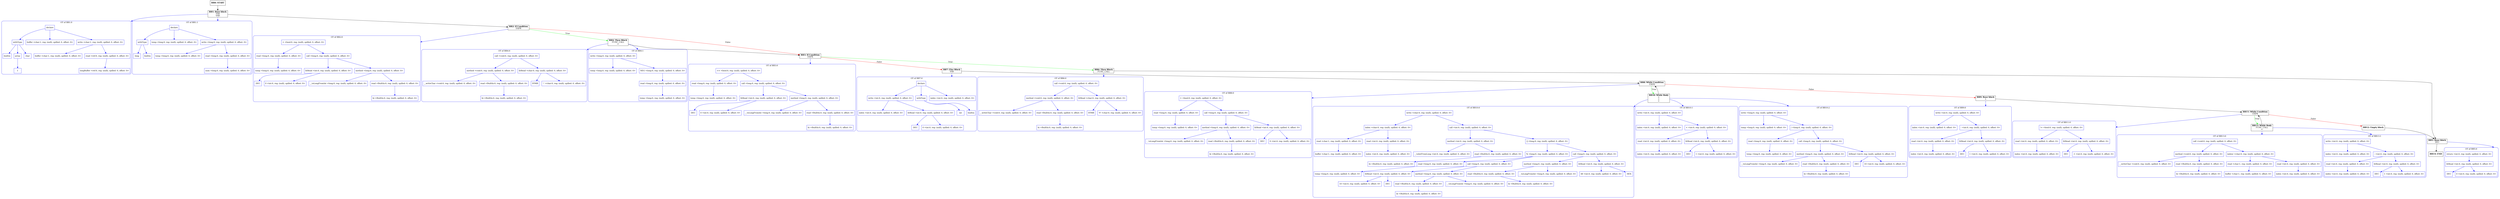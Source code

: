 digraph CFG {
    compound=true;
    graph [splines=true];
    node [shape=rectangle];

    BB14 [label=<<B>BB14: END</B><BR ALIGN="CENTER"/>>];
    BB13 [label=<<B>BB13: While Body</B><BR ALIGN="CENTER"/>FUNC_CALL<BR ALIGN="CENTER"/>=<BR ALIGN="CENTER"/>>];
    subgraph cluster_instruction0 {
        label = "OT of BB13:0";
        style=rounded;
        color=blue;
        entry0 [shape=point, style=invis];
        node0 [label="call <void:0, reg: (null), spilled: 0, offset: 0>", color=blue];
        node1 [label="method <void:0, reg: (null), spilled: 0, offset: 0>", color=blue];
        node2 [label="__writeChar <void:0, reg: (null), spilled: 0, offset: 0>", color=blue];
        node1 -> node2[color=blue];
        node3 [label="read <BuiltIn:0, reg: (null), spilled: 0, offset: 0>", color=blue];
        node4 [label="bi <BuiltIn:0, reg: (null), spilled: 0, offset: 0>", color=blue];
        node3 -> node4[color=blue];
        node1 -> node3[color=blue];
        node0 -> node1[color=blue];
        node5 [label="indexr <char:0, reg: (null), spilled: 0, offset: 0>", color=blue];
        node6 [label="read <char:1, reg: (null), spilled: 0, offset: 0>", color=blue];
        node7 [label="buffer <char:1, reg: (null), spilled: 0, offset: 0>", color=blue];
        node6 -> node7[color=blue];
        node5 -> node6[color=blue];
        node8 [label="read <int:0, reg: (null), spilled: 0, offset: 0>", color=blue];
        node9 [label="index <int:0, reg: (null), spilled: 0, offset: 0>", color=blue];
        node8 -> node9[color=blue];
        node5 -> node8[color=blue];
        node0 -> node5[color=blue];
    }
    BB13 -> entry0 [lhead=cluster_instruction0, color=blue];
    subgraph cluster_instruction1 {
        label = "OT of BB13:1";
        style=rounded;
        color=blue;
        entry1 [shape=point, style=invis];
        node10 [label="write <int:0, reg: (null), spilled: 0, offset: 0>", color=blue];
        node11 [label="index <int:0, reg: (null), spilled: 0, offset: 0>", color=blue];
        node10 -> node11[color=blue];
        node12 [label="- <int:0, reg: (null), spilled: 0, offset: 0>", color=blue];
        node13 [label="read <int:0, reg: (null), spilled: 0, offset: 0>", color=blue];
        node14 [label="index <int:0, reg: (null), spilled: 0, offset: 0>", color=blue];
        node13 -> node14[color=blue];
        node12 -> node13[color=blue];
        node15 [label="litRead <int:0, reg: (null), spilled: 0, offset: 0>", color=blue];
        node16 [label="DEC", color=blue];
        node15 -> node16[color=blue];
        node17 [label="1 <int:0, reg: (null), spilled: 0, offset: 0>", color=blue];
        node15 -> node17[color=blue];
        node12 -> node15[color=blue];
        node10 -> node12[color=blue];
    }
    BB13 -> entry1 [lhead=cluster_instruction1, color=blue];
    BB12 [label=<<B>BB12: Empty block</B><BR ALIGN="CENTER"/>>];
    BB11 [label=<<B>BB11: While Condition</B><BR ALIGN="CENTER"/>EXPR<BR ALIGN="CENTER"/>>];
    subgraph cluster_instruction2 {
        label = "OT of BB11:0";
        style=rounded;
        color=blue;
        entry2 [shape=point, style=invis];
        node18 [label="!= <bool:0, reg: (null), spilled: 0, offset: 0>", color=blue];
        node19 [label="read <int:0, reg: (null), spilled: 0, offset: 0>", color=blue];
        node20 [label="index <int:0, reg: (null), spilled: 0, offset: 0>", color=blue];
        node19 -> node20[color=blue];
        node18 -> node19[color=blue];
        node21 [label="litRead <int:0, reg: (null), spilled: 0, offset: 0>", color=blue];
        node22 [label="DEC", color=blue];
        node21 -> node22[color=blue];
        node23 [label="-1 <int:0, reg: (null), spilled: 0, offset: 0>", color=blue];
        node21 -> node23[color=blue];
        node18 -> node21[color=blue];
    }
    BB11 -> entry2 [lhead=cluster_instruction2, color=blue];
    BB10 [label=<<B>BB10: While Body</B><BR ALIGN="CENTER"/>=<BR ALIGN="CENTER"/>=<BR ALIGN="CENTER"/>=<BR ALIGN="CENTER"/>>];
    subgraph cluster_instruction3 {
        label = "OT of BB10:0";
        style=rounded;
        color=blue;
        entry3 [shape=point, style=invis];
        node24 [label="write <char:0, reg: (null), spilled: 0, offset: 0>", color=blue];
        node25 [label="index <char:0, reg: (null), spilled: 0, offset: 0>", color=blue];
        node26 [label="read <char:1, reg: (null), spilled: 0, offset: 0>", color=blue];
        node27 [label="buffer <char:1, reg: (null), spilled: 0, offset: 0>", color=blue];
        node26 -> node27[color=blue];
        node25 -> node26[color=blue];
        node28 [label="read <int:0, reg: (null), spilled: 0, offset: 0>", color=blue];
        node29 [label="index <int:0, reg: (null), spilled: 0, offset: 0>", color=blue];
        node28 -> node29[color=blue];
        node25 -> node28[color=blue];
        node24 -> node25[color=blue];
        node30 [label="call <int:0, reg: (null), spilled: 0, offset: 0>", color=blue];
        node31 [label="method <int:0, reg: (null), spilled: 0, offset: 0>", color=blue];
        node32 [label="__toIntFromLong <int:0, reg: (null), spilled: 0, offset: 0>", color=blue];
        node31 -> node32[color=blue];
        node33 [label="read <BuiltIn:0, reg: (null), spilled: 0, offset: 0>", color=blue];
        node34 [label="bi <BuiltIn:0, reg: (null), spilled: 0, offset: 0>", color=blue];
        node33 -> node34[color=blue];
        node31 -> node33[color=blue];
        node30 -> node31[color=blue];
        node35 [label="|| <long:0, reg: (null), spilled: 0, offset: 0>", color=blue];
        node36 [label="% <long:0, reg: (null), spilled: 0, offset: 0>", color=blue];
        node37 [label="read <long:0, reg: (null), spilled: 0, offset: 0>", color=blue];
        node38 [label="temp <long:0, reg: (null), spilled: 0, offset: 0>", color=blue];
        node37 -> node38[color=blue];
        node36 -> node37[color=blue];
        node39 [label="call <long:0, reg: (null), spilled: 0, offset: 0>", color=blue];
        node40 [label="method <long:0, reg: (null), spilled: 0, offset: 0>", color=blue];
        node41 [label="__toLongFromInt <long:0, reg: (null), spilled: 0, offset: 0>", color=blue];
        node40 -> node41[color=blue];
        node42 [label="read <BuiltIn:0, reg: (null), spilled: 0, offset: 0>", color=blue];
        node43 [label="bi <BuiltIn:0, reg: (null), spilled: 0, offset: 0>", color=blue];
        node42 -> node43[color=blue];
        node40 -> node42[color=blue];
        node39 -> node40[color=blue];
        node44 [label="litRead <int:0, reg: (null), spilled: 0, offset: 0>", color=blue];
        node45 [label="DEC", color=blue];
        node44 -> node45[color=blue];
        node46 [label="10 <int:0, reg: (null), spilled: 0, offset: 0>", color=blue];
        node44 -> node46[color=blue];
        node39 -> node44[color=blue];
        node36 -> node39[color=blue];
        node35 -> node36[color=blue];
        node47 [label="call <long:0, reg: (null), spilled: 0, offset: 0>", color=blue];
        node48 [label="method <long:0, reg: (null), spilled: 0, offset: 0>", color=blue];
        node49 [label="__toLongFromInt <long:0, reg: (null), spilled: 0, offset: 0>", color=blue];
        node48 -> node49[color=blue];
        node50 [label="read <BuiltIn:0, reg: (null), spilled: 0, offset: 0>", color=blue];
        node51 [label="bi <BuiltIn:0, reg: (null), spilled: 0, offset: 0>", color=blue];
        node50 -> node51[color=blue];
        node48 -> node50[color=blue];
        node47 -> node48[color=blue];
        node52 [label="litRead <int:0, reg: (null), spilled: 0, offset: 0>", color=blue];
        node53 [label="HEX", color=blue];
        node52 -> node53[color=blue];
        node54 [label="48 <int:0, reg: (null), spilled: 0, offset: 0>", color=blue];
        node52 -> node54[color=blue];
        node47 -> node52[color=blue];
        node35 -> node47[color=blue];
        node30 -> node35[color=blue];
        node24 -> node30[color=blue];
    }
    BB10 -> entry3 [lhead=cluster_instruction3, color=blue];
    subgraph cluster_instruction4 {
        label = "OT of BB10:1";
        style=rounded;
        color=blue;
        entry4 [shape=point, style=invis];
        node55 [label="write <int:0, reg: (null), spilled: 0, offset: 0>", color=blue];
        node56 [label="index <int:0, reg: (null), spilled: 0, offset: 0>", color=blue];
        node55 -> node56[color=blue];
        node57 [label="+ <int:0, reg: (null), spilled: 0, offset: 0>", color=blue];
        node58 [label="read <int:0, reg: (null), spilled: 0, offset: 0>", color=blue];
        node59 [label="index <int:0, reg: (null), spilled: 0, offset: 0>", color=blue];
        node58 -> node59[color=blue];
        node57 -> node58[color=blue];
        node60 [label="litRead <int:0, reg: (null), spilled: 0, offset: 0>", color=blue];
        node61 [label="DEC", color=blue];
        node60 -> node61[color=blue];
        node62 [label="1 <int:0, reg: (null), spilled: 0, offset: 0>", color=blue];
        node60 -> node62[color=blue];
        node57 -> node60[color=blue];
        node55 -> node57[color=blue];
    }
    BB10 -> entry4 [lhead=cluster_instruction4, color=blue];
    subgraph cluster_instruction5 {
        label = "OT of BB10:2";
        style=rounded;
        color=blue;
        entry5 [shape=point, style=invis];
        node63 [label="write <long:0, reg: (null), spilled: 0, offset: 0>", color=blue];
        node64 [label="temp <long:0, reg: (null), spilled: 0, offset: 0>", color=blue];
        node63 -> node64[color=blue];
        node65 [label="/ <long:0, reg: (null), spilled: 0, offset: 0>", color=blue];
        node66 [label="read <long:0, reg: (null), spilled: 0, offset: 0>", color=blue];
        node67 [label="temp <long:0, reg: (null), spilled: 0, offset: 0>", color=blue];
        node66 -> node67[color=blue];
        node65 -> node66[color=blue];
        node68 [label="call <long:0, reg: (null), spilled: 0, offset: 0>", color=blue];
        node69 [label="method <long:0, reg: (null), spilled: 0, offset: 0>", color=blue];
        node70 [label="__toLongFromInt <long:0, reg: (null), spilled: 0, offset: 0>", color=blue];
        node69 -> node70[color=blue];
        node71 [label="read <BuiltIn:0, reg: (null), spilled: 0, offset: 0>", color=blue];
        node72 [label="bi <BuiltIn:0, reg: (null), spilled: 0, offset: 0>", color=blue];
        node71 -> node72[color=blue];
        node69 -> node71[color=blue];
        node68 -> node69[color=blue];
        node73 [label="litRead <int:0, reg: (null), spilled: 0, offset: 0>", color=blue];
        node74 [label="DEC", color=blue];
        node73 -> node74[color=blue];
        node75 [label="10 <int:0, reg: (null), spilled: 0, offset: 0>", color=blue];
        node73 -> node75[color=blue];
        node68 -> node73[color=blue];
        node65 -> node68[color=blue];
        node63 -> node65[color=blue];
    }
    BB10 -> entry5 [lhead=cluster_instruction5, color=blue];
    BB9 [label=<<B>BB9: Base block</B><BR ALIGN="CENTER"/>=<BR ALIGN="CENTER"/>>];
    subgraph cluster_instruction6 {
        label = "OT of BB9:0";
        style=rounded;
        color=blue;
        entry6 [shape=point, style=invis];
        node76 [label="write <int:0, reg: (null), spilled: 0, offset: 0>", color=blue];
        node77 [label="index <int:0, reg: (null), spilled: 0, offset: 0>", color=blue];
        node76 -> node77[color=blue];
        node78 [label="- <int:0, reg: (null), spilled: 0, offset: 0>", color=blue];
        node79 [label="read <int:0, reg: (null), spilled: 0, offset: 0>", color=blue];
        node80 [label="index <int:0, reg: (null), spilled: 0, offset: 0>", color=blue];
        node79 -> node80[color=blue];
        node78 -> node79[color=blue];
        node81 [label="litRead <int:0, reg: (null), spilled: 0, offset: 0>", color=blue];
        node82 [label="DEC", color=blue];
        node81 -> node82[color=blue];
        node83 [label="1 <int:0, reg: (null), spilled: 0, offset: 0>", color=blue];
        node81 -> node83[color=blue];
        node78 -> node81[color=blue];
        node76 -> node78[color=blue];
    }
    BB9 -> entry6 [lhead=cluster_instruction6, color=blue];
    BB8 [label=<<B>BB8: While Condition</B><BR ALIGN="CENTER"/>EXPR<BR ALIGN="CENTER"/>>];
    subgraph cluster_instruction7 {
        label = "OT of BB8:0";
        style=rounded;
        color=blue;
        entry7 [shape=point, style=invis];
        node84 [label="&gt; <bool:0, reg: (null), spilled: 0, offset: 0>", color=blue];
        node85 [label="read <long:0, reg: (null), spilled: 0, offset: 0>", color=blue];
        node86 [label="temp <long:0, reg: (null), spilled: 0, offset: 0>", color=blue];
        node85 -> node86[color=blue];
        node84 -> node85[color=blue];
        node87 [label="call <long:0, reg: (null), spilled: 0, offset: 0>", color=blue];
        node88 [label="method <long:0, reg: (null), spilled: 0, offset: 0>", color=blue];
        node89 [label="__toLongFromInt <long:0, reg: (null), spilled: 0, offset: 0>", color=blue];
        node88 -> node89[color=blue];
        node90 [label="read <BuiltIn:0, reg: (null), spilled: 0, offset: 0>", color=blue];
        node91 [label="bi <BuiltIn:0, reg: (null), spilled: 0, offset: 0>", color=blue];
        node90 -> node91[color=blue];
        node88 -> node90[color=blue];
        node87 -> node88[color=blue];
        node92 [label="litRead <int:0, reg: (null), spilled: 0, offset: 0>", color=blue];
        node93 [label="DEC", color=blue];
        node92 -> node93[color=blue];
        node94 [label="0 <int:0, reg: (null), spilled: 0, offset: 0>", color=blue];
        node92 -> node94[color=blue];
        node87 -> node92[color=blue];
        node84 -> node87[color=blue];
    }
    BB8 -> entry7 [lhead=cluster_instruction7, color=blue];
    BB7 [label=<<B>BB7: Else Block</B><BR ALIGN="CENTER"/>VAR<BR ALIGN="CENTER"/>>];
    subgraph cluster_instruction8 {
        label = "OT of BB7:0";
        style=rounded;
        color=blue;
        entry8 [shape=point, style=invis];
        node95 [label="declare", color=blue];
        node96 [label="withType", color=blue];
        node97 [label="int", color=blue];
        node96 -> node97[color=blue];
        node98 [label="builtin", color=blue];
        node96 -> node98[color=blue];
        node95 -> node96[color=blue];
        node99 [label="index <int:0, reg: (null), spilled: 0, offset: 0>", color=blue];
        node95 -> node99[color=blue];
        node100 [label="write <int:0, reg: (null), spilled: 0, offset: 0>", color=blue];
        node101 [label="index <int:0, reg: (null), spilled: 0, offset: 0>", color=blue];
        node100 -> node101[color=blue];
        node102 [label="litRead <int:0, reg: (null), spilled: 0, offset: 0>", color=blue];
        node103 [label="DEC", color=blue];
        node102 -> node103[color=blue];
        node104 [label="0 <int:0, reg: (null), spilled: 0, offset: 0>", color=blue];
        node102 -> node104[color=blue];
        node100 -> node102[color=blue];
        node95 -> node100[color=blue];
    }
    BB7 -> entry8 [lhead=cluster_instruction8, color=blue];
    BB6 [label=<<B>BB6: Then Block</B><BR ALIGN="CENTER"/>FUNC_CALL<BR ALIGN="CENTER"/>>];
    subgraph cluster_instruction9 {
        label = "OT of BB6:0";
        style=rounded;
        color=blue;
        entry9 [shape=point, style=invis];
        node105 [label="call <void:0, reg: (null), spilled: 0, offset: 0>", color=blue];
        node106 [label="method <void:0, reg: (null), spilled: 0, offset: 0>", color=blue];
        node107 [label="__writeChar <void:0, reg: (null), spilled: 0, offset: 0>", color=blue];
        node106 -> node107[color=blue];
        node108 [label="read <BuiltIn:0, reg: (null), spilled: 0, offset: 0>", color=blue];
        node109 [label="bi <BuiltIn:0, reg: (null), spilled: 0, offset: 0>", color=blue];
        node108 -> node109[color=blue];
        node106 -> node108[color=blue];
        node105 -> node106[color=blue];
        node110 [label="litRead <char:0, reg: (null), spilled: 0, offset: 0>", color=blue];
        node111 [label="SYMB", color=blue];
        node110 -> node111[color=blue];
        node112 [label="'0' <char:0, reg: (null), spilled: 0, offset: 0>", color=blue];
        node110 -> node112[color=blue];
        node105 -> node110[color=blue];
    }
    BB6 -> entry9 [lhead=cluster_instruction9, color=blue];
    BB5 [label=<<B>BB5: Base block</B><BR ALIGN="CENTER"/>DEC<BR ALIGN="CENTER"/>>];
    subgraph cluster_instruction10 {
        label = "OT of BB5:0";
        style=rounded;
        color=blue;
        entry10 [shape=point, style=invis];
        node113 [label="return <int:0, reg: (null), spilled: 0, offset: 0>", color=blue];
        node114 [label="litRead <int:0, reg: (null), spilled: 0, offset: 0>", color=blue];
        node115 [label="DEC", color=blue];
        node114 -> node115[color=blue];
        node116 [label="0 <int:0, reg: (null), spilled: 0, offset: 0>", color=blue];
        node114 -> node116[color=blue];
        node113 -> node114[color=blue];
    }
    BB5 -> entry10 [lhead=cluster_instruction10, color=blue];
    BB4 [label=<<B>BB4: Then Block</B><BR ALIGN="CENTER"/>FUNC_CALL<BR ALIGN="CENTER"/>=<BR ALIGN="CENTER"/>>];
    subgraph cluster_instruction11 {
        label = "OT of BB4:0";
        style=rounded;
        color=blue;
        entry11 [shape=point, style=invis];
        node117 [label="call <void:0, reg: (null), spilled: 0, offset: 0>", color=blue];
        node118 [label="method <void:0, reg: (null), spilled: 0, offset: 0>", color=blue];
        node119 [label="__writeChar <void:0, reg: (null), spilled: 0, offset: 0>", color=blue];
        node118 -> node119[color=blue];
        node120 [label="read <BuiltIn:0, reg: (null), spilled: 0, offset: 0>", color=blue];
        node121 [label="bi <BuiltIn:0, reg: (null), spilled: 0, offset: 0>", color=blue];
        node120 -> node121[color=blue];
        node118 -> node120[color=blue];
        node117 -> node118[color=blue];
        node122 [label="litRead <char:0, reg: (null), spilled: 0, offset: 0>", color=blue];
        node123 [label="SYMB", color=blue];
        node122 -> node123[color=blue];
        node124 [label="'-' <char:0, reg: (null), spilled: 0, offset: 0>", color=blue];
        node122 -> node124[color=blue];
        node117 -> node122[color=blue];
    }
    BB4 -> entry11 [lhead=cluster_instruction11, color=blue];
    subgraph cluster_instruction12 {
        label = "OT of BB4:1";
        style=rounded;
        color=blue;
        entry12 [shape=point, style=invis];
        node125 [label="write <long:0, reg: (null), spilled: 0, offset: 0>", color=blue];
        node126 [label="temp <long:0, reg: (null), spilled: 0, offset: 0>", color=blue];
        node125 -> node126[color=blue];
        node127 [label="NEG <long:0, reg: (null), spilled: 0, offset: 0>", color=blue];
        node128 [label="read <long:0, reg: (null), spilled: 0, offset: 0>", color=blue];
        node129 [label="temp <long:0, reg: (null), spilled: 0, offset: 0>", color=blue];
        node128 -> node129[color=blue];
        node127 -> node128[color=blue];
        node125 -> node127[color=blue];
    }
    BB4 -> entry12 [lhead=cluster_instruction12, color=blue];
    BB3 [label=<<B>BB3: If Condition</B><BR ALIGN="CENTER"/>EXPR<BR ALIGN="CENTER"/>>];
    subgraph cluster_instruction13 {
        label = "OT of BB3:0";
        style=rounded;
        color=blue;
        entry13 [shape=point, style=invis];
        node130 [label="== <bool:0, reg: (null), spilled: 0, offset: 0>", color=blue];
        node131 [label="read <long:0, reg: (null), spilled: 0, offset: 0>", color=blue];
        node132 [label="temp <long:0, reg: (null), spilled: 0, offset: 0>", color=blue];
        node131 -> node132[color=blue];
        node130 -> node131[color=blue];
        node133 [label="call <long:0, reg: (null), spilled: 0, offset: 0>", color=blue];
        node134 [label="method <long:0, reg: (null), spilled: 0, offset: 0>", color=blue];
        node135 [label="__toLongFromInt <long:0, reg: (null), spilled: 0, offset: 0>", color=blue];
        node134 -> node135[color=blue];
        node136 [label="read <BuiltIn:0, reg: (null), spilled: 0, offset: 0>", color=blue];
        node137 [label="bi <BuiltIn:0, reg: (null), spilled: 0, offset: 0>", color=blue];
        node136 -> node137[color=blue];
        node134 -> node136[color=blue];
        node133 -> node134[color=blue];
        node138 [label="litRead <int:0, reg: (null), spilled: 0, offset: 0>", color=blue];
        node139 [label="DEC", color=blue];
        node138 -> node139[color=blue];
        node140 [label="0 <int:0, reg: (null), spilled: 0, offset: 0>", color=blue];
        node138 -> node140[color=blue];
        node133 -> node138[color=blue];
        node130 -> node133[color=blue];
    }
    BB3 -> entry13 [lhead=cluster_instruction13, color=blue];
    BB2 [label=<<B>BB2: If Condition</B><BR ALIGN="CENTER"/>EXPR<BR ALIGN="CENTER"/>>];
    subgraph cluster_instruction14 {
        label = "OT of BB2:0";
        style=rounded;
        color=blue;
        entry14 [shape=point, style=invis];
        node141 [label="&lt; <bool:0, reg: (null), spilled: 0, offset: 0>", color=blue];
        node142 [label="read <long:0, reg: (null), spilled: 0, offset: 0>", color=blue];
        node143 [label="temp <long:0, reg: (null), spilled: 0, offset: 0>", color=blue];
        node142 -> node143[color=blue];
        node141 -> node142[color=blue];
        node144 [label="call <long:0, reg: (null), spilled: 0, offset: 0>", color=blue];
        node145 [label="method <long:0, reg: (null), spilled: 0, offset: 0>", color=blue];
        node146 [label="__toLongFromInt <long:0, reg: (null), spilled: 0, offset: 0>", color=blue];
        node145 -> node146[color=blue];
        node147 [label="read <BuiltIn:0, reg: (null), spilled: 0, offset: 0>", color=blue];
        node148 [label="bi <BuiltIn:0, reg: (null), spilled: 0, offset: 0>", color=blue];
        node147 -> node148[color=blue];
        node145 -> node147[color=blue];
        node144 -> node145[color=blue];
        node149 [label="litRead <int:0, reg: (null), spilled: 0, offset: 0>", color=blue];
        node150 [label="DEC", color=blue];
        node149 -> node150[color=blue];
        node151 [label="0 <int:0, reg: (null), spilled: 0, offset: 0>", color=blue];
        node149 -> node151[color=blue];
        node144 -> node149[color=blue];
        node141 -> node144[color=blue];
    }
    BB2 -> entry14 [lhead=cluster_instruction14, color=blue];
    BB1 [label=<<B>BB1: Base block</B><BR ALIGN="CENTER"/>VAR<BR ALIGN="CENTER"/>VAR<BR ALIGN="CENTER"/>>];
    subgraph cluster_instruction15 {
        label = "OT of BB1:0";
        style=rounded;
        color=blue;
        entry15 [shape=point, style=invis];
        node152 [label="declare", color=blue];
        node153 [label="withType", color=blue];
        node154 [label="char", color=blue];
        node153 -> node154[color=blue];
        node155 [label="builtin", color=blue];
        node153 -> node155[color=blue];
        node156 [label="array", color=blue];
        node157 [label="1", color=blue];
        node156 -> node157[color=blue];
        node153 -> node156[color=blue];
        node152 -> node153[color=blue];
        node158 [label="buffer <char:1, reg: (null), spilled: 0, offset: 0>", color=blue];
        node152 -> node158[color=blue];
        node159 [label="write <char:1, reg: (null), spilled: 0, offset: 0>", color=blue];
        node160 [label="buffer <char:1, reg: (null), spilled: 0, offset: 0>", color=blue];
        node159 -> node160[color=blue];
        node161 [label="read <ref:0, reg: (null), spilled: 0, offset: 0>", color=blue];
        node162 [label="longBuffer <ref:0, reg: (null), spilled: 0, offset: 0>", color=blue];
        node161 -> node162[color=blue];
        node159 -> node161[color=blue];
        node152 -> node159[color=blue];
    }
    BB1 -> entry15 [lhead=cluster_instruction15, color=blue];
    subgraph cluster_instruction16 {
        label = "OT of BB1:1";
        style=rounded;
        color=blue;
        entry16 [shape=point, style=invis];
        node163 [label="declare", color=blue];
        node164 [label="withType", color=blue];
        node165 [label="long", color=blue];
        node164 -> node165[color=blue];
        node166 [label="builtin", color=blue];
        node164 -> node166[color=blue];
        node163 -> node164[color=blue];
        node167 [label="temp <long:0, reg: (null), spilled: 0, offset: 0>", color=blue];
        node163 -> node167[color=blue];
        node168 [label="write <long:0, reg: (null), spilled: 0, offset: 0>", color=blue];
        node169 [label="temp <long:0, reg: (null), spilled: 0, offset: 0>", color=blue];
        node168 -> node169[color=blue];
        node170 [label="read <long:0, reg: (null), spilled: 0, offset: 0>", color=blue];
        node171 [label="num <long:0, reg: (null), spilled: 0, offset: 0>", color=blue];
        node170 -> node171[color=blue];
        node168 -> node170[color=blue];
        node163 -> node168[color=blue];
    }
    BB1 -> entry16 [lhead=cluster_instruction16, color=blue];
    BB0 [label=<<B>BB0: START</B><BR ALIGN="CENTER"/>>];

    BB13 -> BB11;
    BB12 -> BB5;
    BB11 -> BB12 [label="False", color=red];
    BB11 -> BB13 [label="True", color=green];
    BB10 -> BB8;
    BB9 -> BB11;
    BB8 -> BB9 [label="False", color=red];
    BB8 -> BB10 [label="True", color=green];
    BB7 -> BB8;
    BB6 -> BB5;
    BB5 -> BB14;
    BB4 -> BB3;
    BB3 -> BB7 [label="False", color=red];
    BB3 -> BB6 [label="True", color=green];
    BB2 -> BB3 [label="False", color=red];
    BB2 -> BB4 [label="True", color=green];
    BB1 -> BB2;
    BB0 -> BB1;
}
